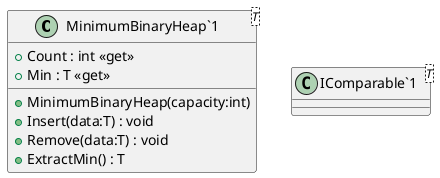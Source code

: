 @startuml
class "MinimumBinaryHeap`1"<T> {
    + Count : int <<get>>
    + Min : T <<get>>
    + MinimumBinaryHeap(capacity:int)
    + Insert(data:T) : void
    + Remove(data:T) : void
    + ExtractMin() : T
}
class "IComparable`1"<T> {
}
@enduml
